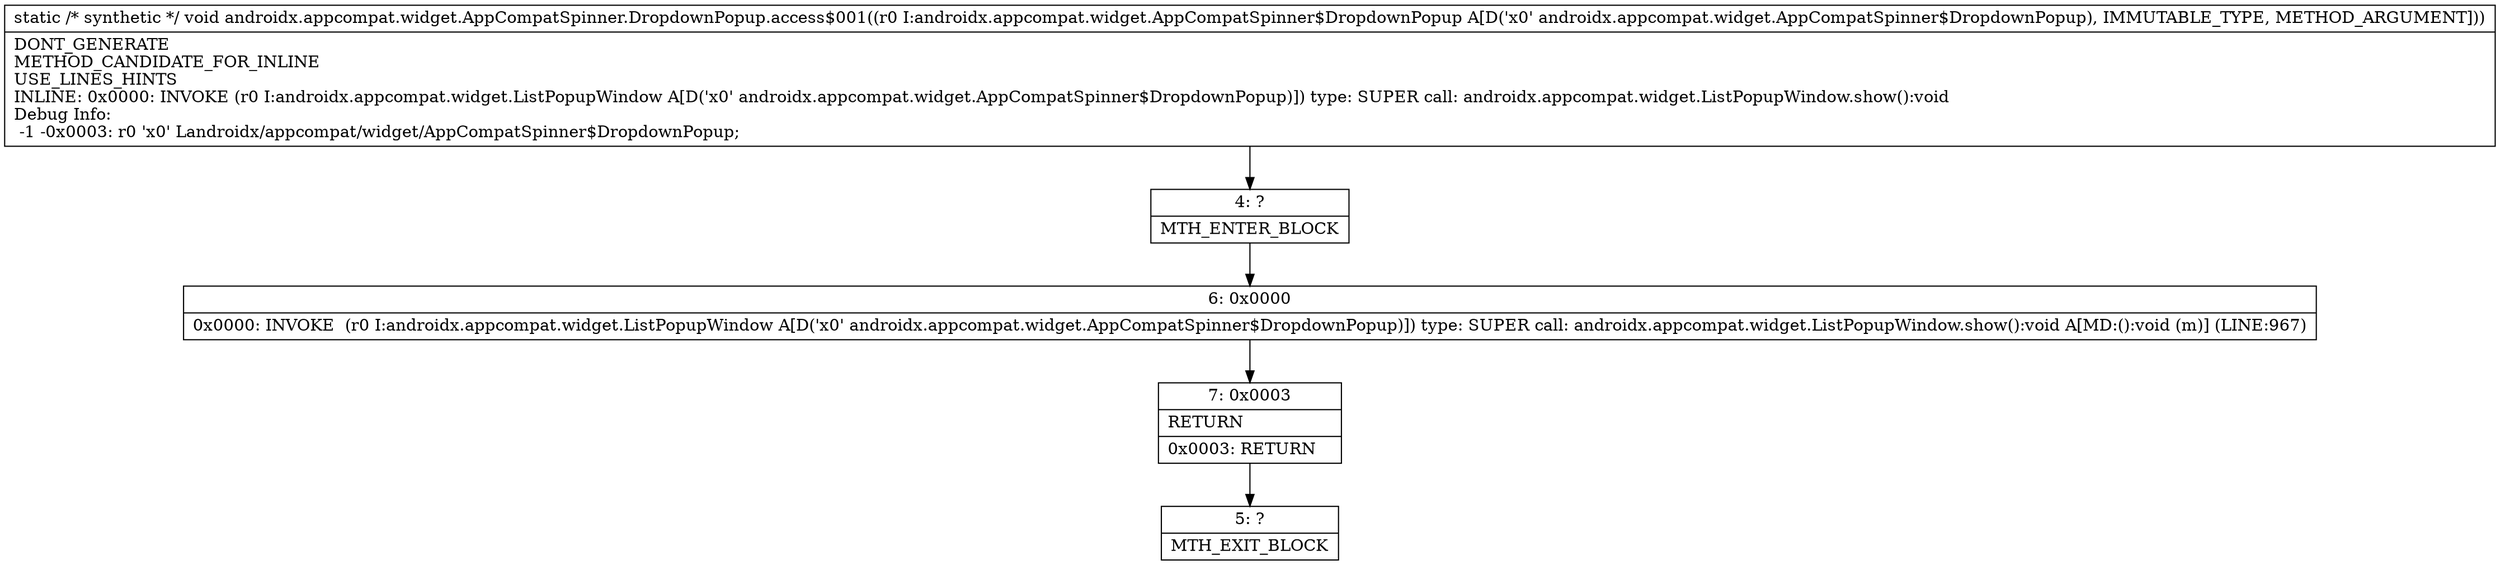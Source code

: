 digraph "CFG forandroidx.appcompat.widget.AppCompatSpinner.DropdownPopup.access$001(Landroidx\/appcompat\/widget\/AppCompatSpinner$DropdownPopup;)V" {
Node_4 [shape=record,label="{4\:\ ?|MTH_ENTER_BLOCK\l}"];
Node_6 [shape=record,label="{6\:\ 0x0000|0x0000: INVOKE  (r0 I:androidx.appcompat.widget.ListPopupWindow A[D('x0' androidx.appcompat.widget.AppCompatSpinner$DropdownPopup)]) type: SUPER call: androidx.appcompat.widget.ListPopupWindow.show():void A[MD:():void (m)] (LINE:967)\l}"];
Node_7 [shape=record,label="{7\:\ 0x0003|RETURN\l|0x0003: RETURN   \l}"];
Node_5 [shape=record,label="{5\:\ ?|MTH_EXIT_BLOCK\l}"];
MethodNode[shape=record,label="{static \/* synthetic *\/ void androidx.appcompat.widget.AppCompatSpinner.DropdownPopup.access$001((r0 I:androidx.appcompat.widget.AppCompatSpinner$DropdownPopup A[D('x0' androidx.appcompat.widget.AppCompatSpinner$DropdownPopup), IMMUTABLE_TYPE, METHOD_ARGUMENT]))  | DONT_GENERATE\lMETHOD_CANDIDATE_FOR_INLINE\lUSE_LINES_HINTS\lINLINE: 0x0000: INVOKE  (r0 I:androidx.appcompat.widget.ListPopupWindow A[D('x0' androidx.appcompat.widget.AppCompatSpinner$DropdownPopup)]) type: SUPER call: androidx.appcompat.widget.ListPopupWindow.show():void\lDebug Info:\l  \-1 \-0x0003: r0 'x0' Landroidx\/appcompat\/widget\/AppCompatSpinner$DropdownPopup;\l}"];
MethodNode -> Node_4;Node_4 -> Node_6;
Node_6 -> Node_7;
Node_7 -> Node_5;
}

